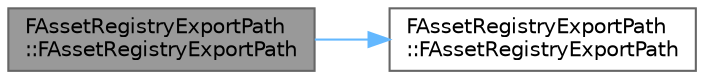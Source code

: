 digraph "FAssetRegistryExportPath::FAssetRegistryExportPath"
{
 // INTERACTIVE_SVG=YES
 // LATEX_PDF_SIZE
  bgcolor="transparent";
  edge [fontname=Helvetica,fontsize=10,labelfontname=Helvetica,labelfontsize=10];
  node [fontname=Helvetica,fontsize=10,shape=box,height=0.2,width=0.4];
  rankdir="LR";
  Node1 [id="Node000001",label="FAssetRegistryExportPath\l::FAssetRegistryExportPath",height=0.2,width=0.4,color="gray40", fillcolor="grey60", style="filled", fontcolor="black",tooltip=" "];
  Node1 -> Node2 [id="edge1_Node000001_Node000002",color="steelblue1",style="solid",tooltip=" "];
  Node2 [id="Node000002",label="FAssetRegistryExportPath\l::FAssetRegistryExportPath",height=0.2,width=0.4,color="grey40", fillcolor="white", style="filled",URL="$dd/d3f/structFAssetRegistryExportPath.html#a14b1cd81a6078b30d3158b6b352f999f",tooltip=" "];
}
